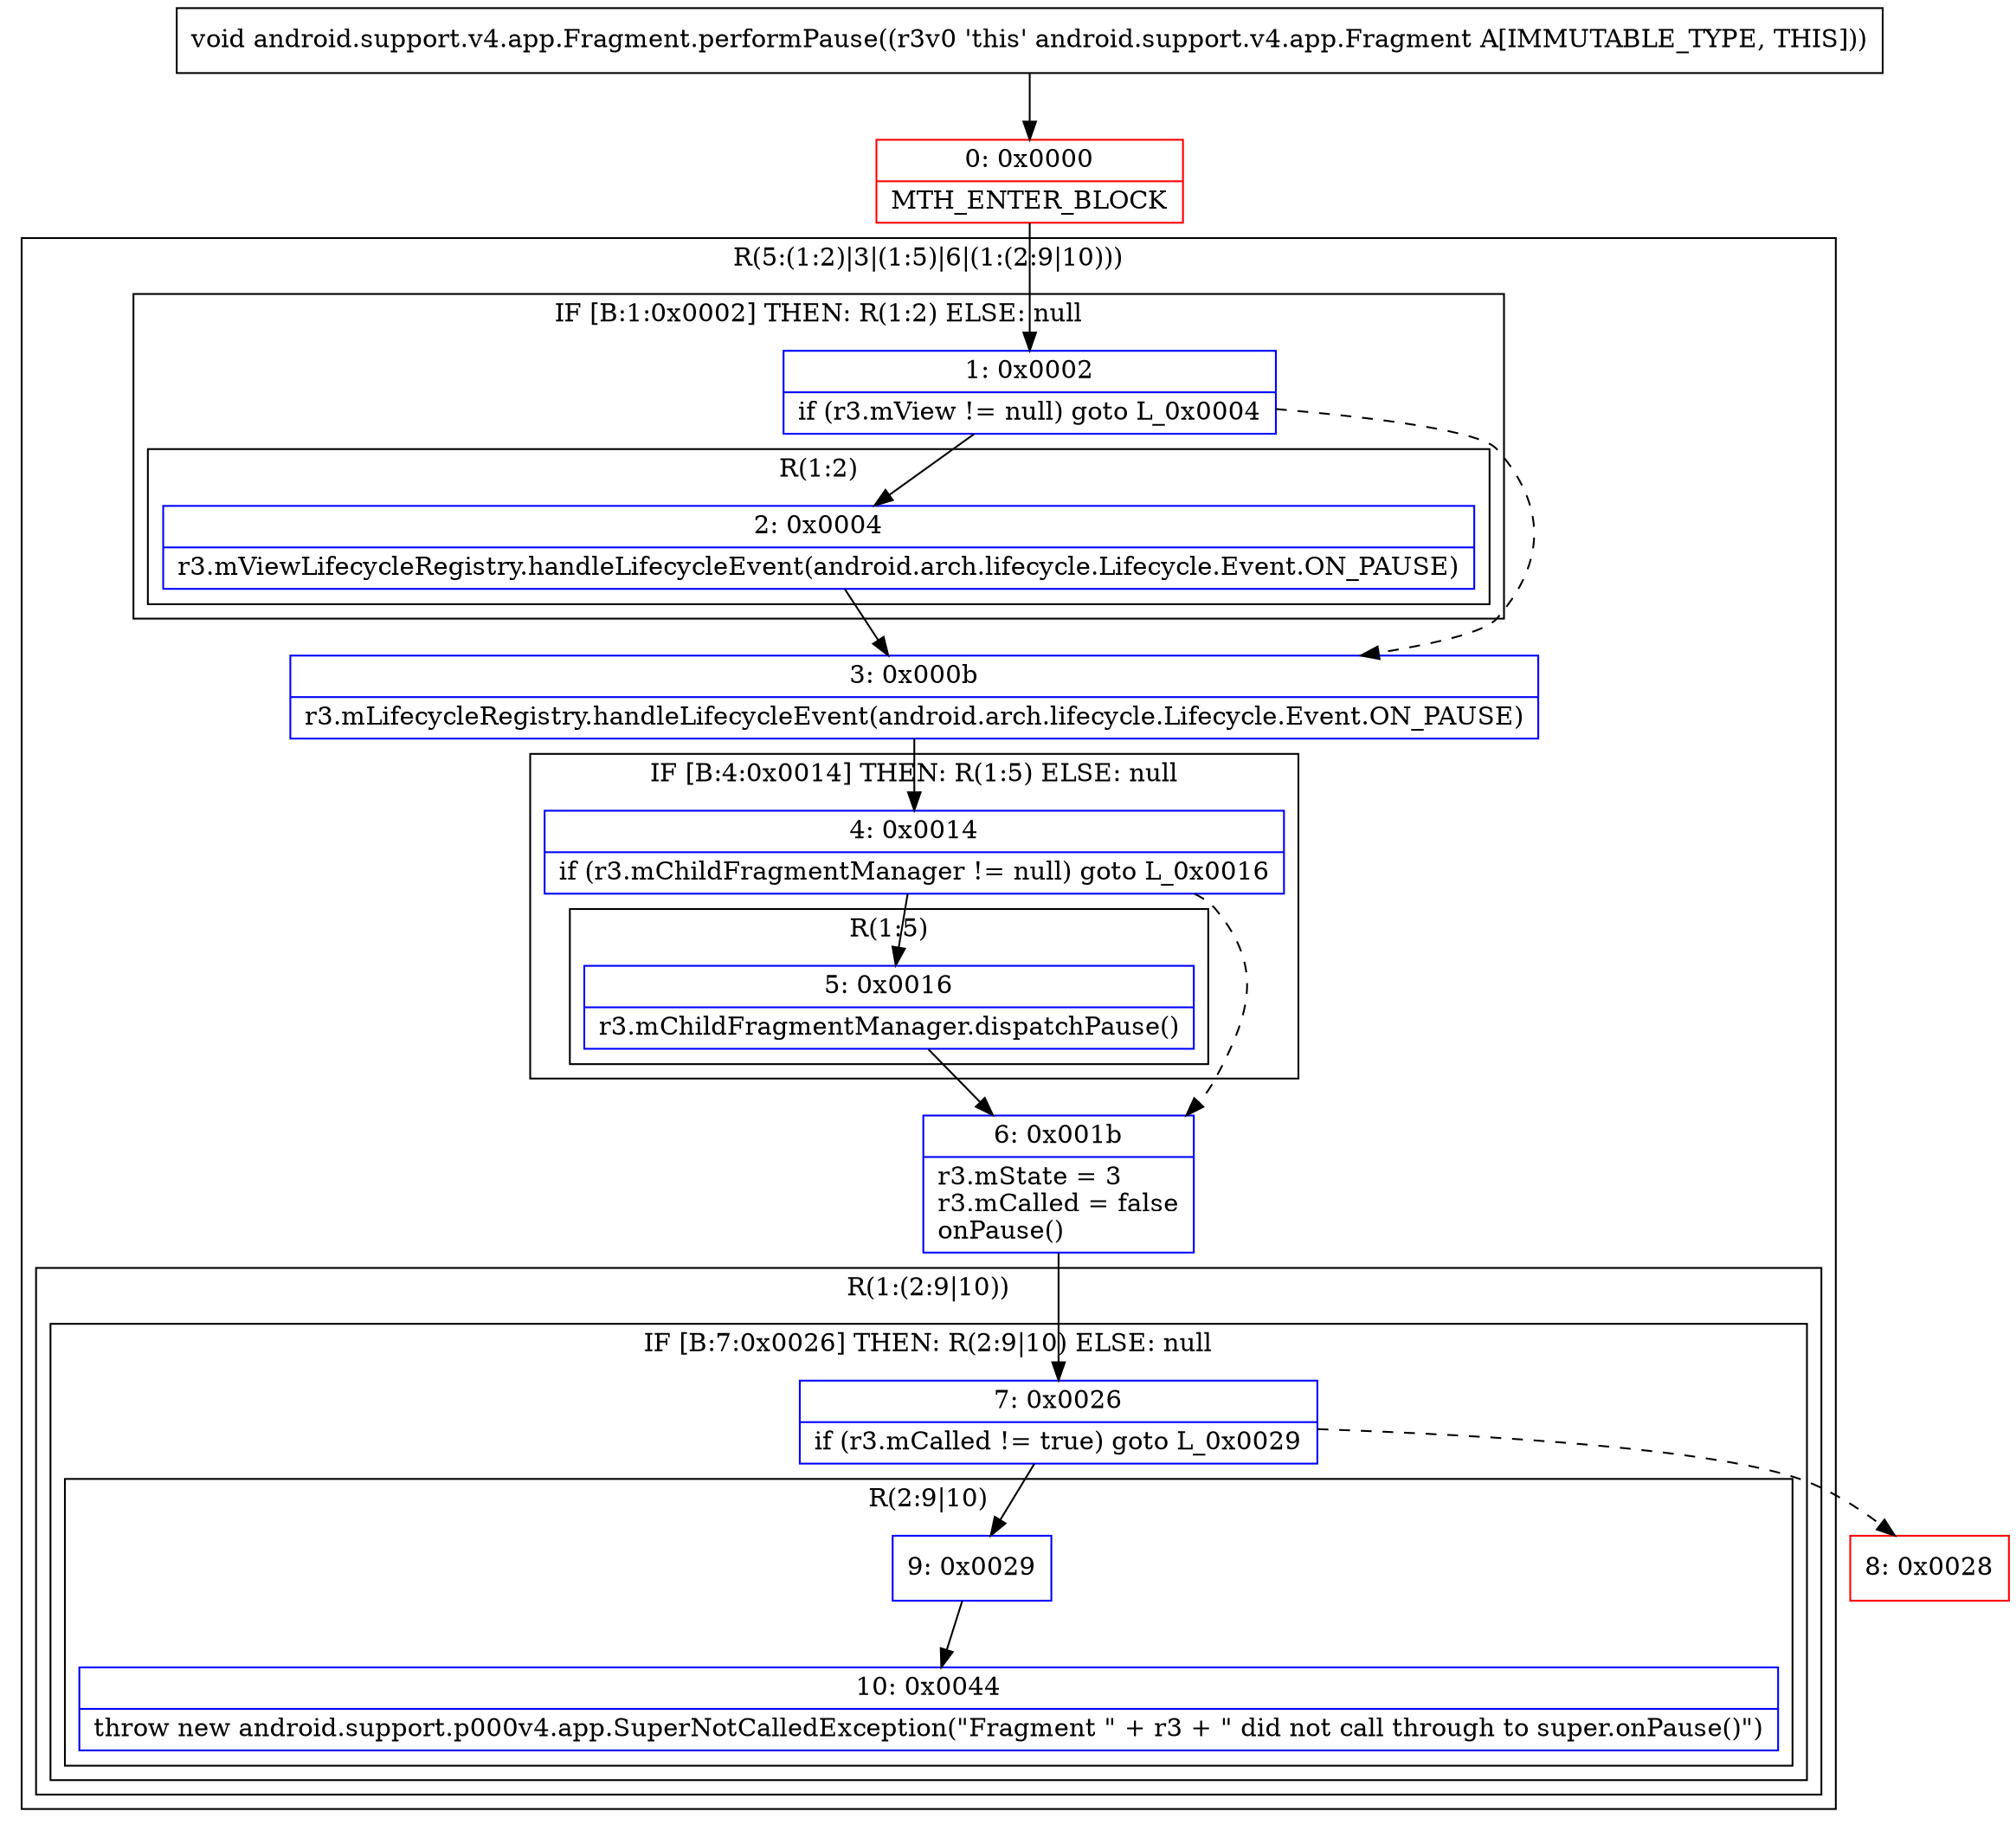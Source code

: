 digraph "CFG forandroid.support.v4.app.Fragment.performPause()V" {
subgraph cluster_Region_412293952 {
label = "R(5:(1:2)|3|(1:5)|6|(1:(2:9|10)))";
node [shape=record,color=blue];
subgraph cluster_IfRegion_1731493099 {
label = "IF [B:1:0x0002] THEN: R(1:2) ELSE: null";
node [shape=record,color=blue];
Node_1 [shape=record,label="{1\:\ 0x0002|if (r3.mView != null) goto L_0x0004\l}"];
subgraph cluster_Region_1825920534 {
label = "R(1:2)";
node [shape=record,color=blue];
Node_2 [shape=record,label="{2\:\ 0x0004|r3.mViewLifecycleRegistry.handleLifecycleEvent(android.arch.lifecycle.Lifecycle.Event.ON_PAUSE)\l}"];
}
}
Node_3 [shape=record,label="{3\:\ 0x000b|r3.mLifecycleRegistry.handleLifecycleEvent(android.arch.lifecycle.Lifecycle.Event.ON_PAUSE)\l}"];
subgraph cluster_IfRegion_1856214124 {
label = "IF [B:4:0x0014] THEN: R(1:5) ELSE: null";
node [shape=record,color=blue];
Node_4 [shape=record,label="{4\:\ 0x0014|if (r3.mChildFragmentManager != null) goto L_0x0016\l}"];
subgraph cluster_Region_1860885475 {
label = "R(1:5)";
node [shape=record,color=blue];
Node_5 [shape=record,label="{5\:\ 0x0016|r3.mChildFragmentManager.dispatchPause()\l}"];
}
}
Node_6 [shape=record,label="{6\:\ 0x001b|r3.mState = 3\lr3.mCalled = false\lonPause()\l}"];
subgraph cluster_Region_721236465 {
label = "R(1:(2:9|10))";
node [shape=record,color=blue];
subgraph cluster_IfRegion_1826535262 {
label = "IF [B:7:0x0026] THEN: R(2:9|10) ELSE: null";
node [shape=record,color=blue];
Node_7 [shape=record,label="{7\:\ 0x0026|if (r3.mCalled != true) goto L_0x0029\l}"];
subgraph cluster_Region_506220125 {
label = "R(2:9|10)";
node [shape=record,color=blue];
Node_9 [shape=record,label="{9\:\ 0x0029}"];
Node_10 [shape=record,label="{10\:\ 0x0044|throw new android.support.p000v4.app.SuperNotCalledException(\"Fragment \" + r3 + \" did not call through to super.onPause()\")\l}"];
}
}
}
}
Node_0 [shape=record,color=red,label="{0\:\ 0x0000|MTH_ENTER_BLOCK\l}"];
Node_8 [shape=record,color=red,label="{8\:\ 0x0028}"];
MethodNode[shape=record,label="{void android.support.v4.app.Fragment.performPause((r3v0 'this' android.support.v4.app.Fragment A[IMMUTABLE_TYPE, THIS])) }"];
MethodNode -> Node_0;
Node_1 -> Node_2;
Node_1 -> Node_3[style=dashed];
Node_2 -> Node_3;
Node_3 -> Node_4;
Node_4 -> Node_5;
Node_4 -> Node_6[style=dashed];
Node_5 -> Node_6;
Node_6 -> Node_7;
Node_7 -> Node_8[style=dashed];
Node_7 -> Node_9;
Node_9 -> Node_10;
Node_0 -> Node_1;
}

